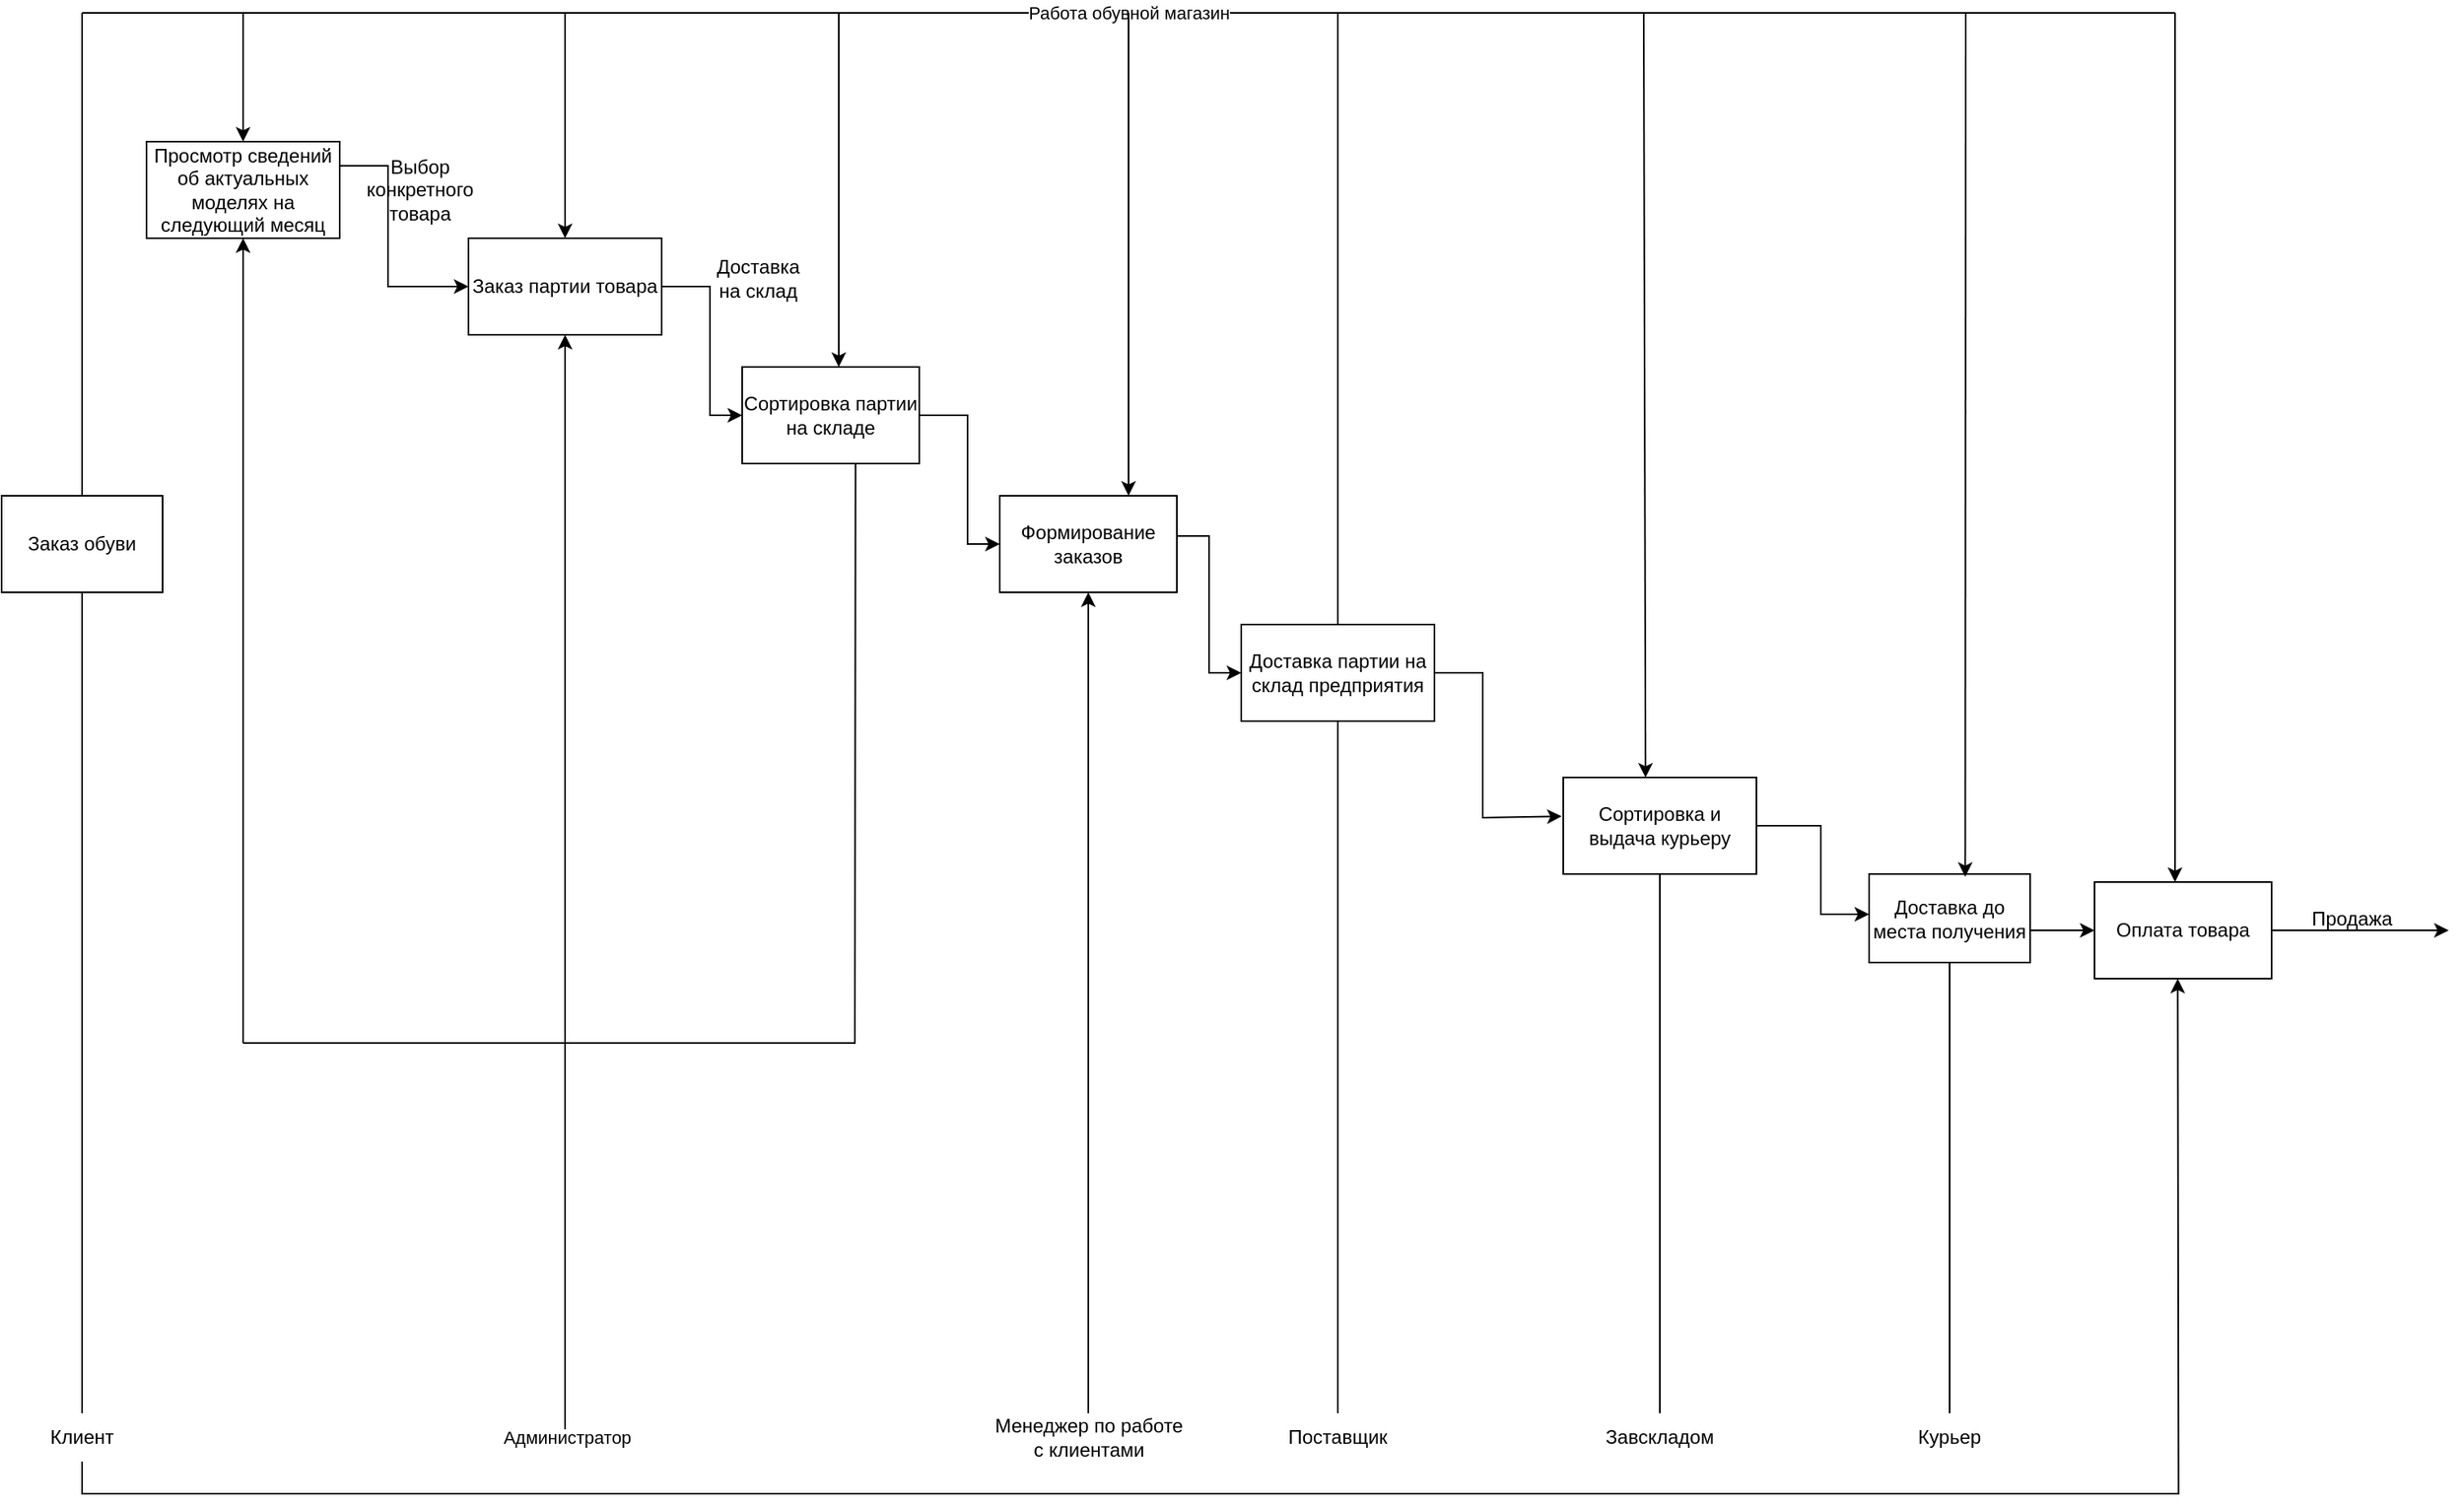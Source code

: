 <mxfile version="20.7.4" type="device"><diagram id="BsWIWSONbh8tXt-DK1ez" name="Страница 1"><mxGraphModel dx="1678" dy="1963" grid="1" gridSize="10" guides="1" tooltips="1" connect="1" arrows="1" fold="1" page="1" pageScale="1" pageWidth="827" pageHeight="1169" math="0" shadow="0"><root><mxCell id="0"/><mxCell id="1" parent="0"/><mxCell id="ggdSdZRnUe9olmg3rdC3-3" value="Работа обувной магазин" style="endArrow=none;html=1;rounded=0;" parent="1" edge="1"><mxGeometry width="50" height="50" relative="1" as="geometry"><mxPoint x="60" y="80" as="sourcePoint"/><mxPoint x="1360" y="80" as="targetPoint"/></mxGeometry></mxCell><mxCell id="ggdSdZRnUe9olmg3rdC3-4" value="" style="endArrow=classic;html=1;rounded=0;" parent="1" edge="1"><mxGeometry width="50" height="50" relative="1" as="geometry"><mxPoint x="160" y="80" as="sourcePoint"/><mxPoint x="160" y="160" as="targetPoint"/></mxGeometry></mxCell><mxCell id="ggdSdZRnUe9olmg3rdC3-5" value="Просмотр сведений об актуальных моделях на следующий месяц" style="rounded=0;whiteSpace=wrap;html=1;" parent="1" vertex="1"><mxGeometry x="100" y="160" width="120" height="60" as="geometry"/></mxCell><mxCell id="ggdSdZRnUe9olmg3rdC3-6" value="" style="endArrow=classic;html=1;rounded=0;exitX=1;exitY=0.25;exitDx=0;exitDy=0;" parent="1" source="ggdSdZRnUe9olmg3rdC3-5" target="ggdSdZRnUe9olmg3rdC3-8" edge="1"><mxGeometry width="50" height="50" relative="1" as="geometry"><mxPoint x="390" y="410" as="sourcePoint"/><mxPoint x="280" y="250" as="targetPoint"/><Array as="points"><mxPoint x="250" y="175"/><mxPoint x="250" y="250"/></Array></mxGeometry></mxCell><mxCell id="ggdSdZRnUe9olmg3rdC3-8" value="Заказ партии товара" style="rounded=0;whiteSpace=wrap;html=1;" parent="1" vertex="1"><mxGeometry x="300" y="220" width="120" height="60" as="geometry"/></mxCell><mxCell id="ggdSdZRnUe9olmg3rdC3-9" value="Выбор конкретного товара" style="text;html=1;strokeColor=none;fillColor=none;align=center;verticalAlign=middle;whiteSpace=wrap;rounded=0;" parent="1" vertex="1"><mxGeometry x="240" y="175" width="60" height="30" as="geometry"/></mxCell><mxCell id="ggdSdZRnUe9olmg3rdC3-10" value="" style="endArrow=classic;html=1;rounded=0;exitX=1;exitY=0.5;exitDx=0;exitDy=0;" parent="1" source="ggdSdZRnUe9olmg3rdC3-8" edge="1"><mxGeometry width="50" height="50" relative="1" as="geometry"><mxPoint x="390" y="400" as="sourcePoint"/><mxPoint x="470" y="330" as="targetPoint"/><Array as="points"><mxPoint x="450" y="250"/><mxPoint x="450" y="330"/></Array></mxGeometry></mxCell><mxCell id="ggdSdZRnUe9olmg3rdC3-11" value="Сортировка партии на складе" style="rounded=0;whiteSpace=wrap;html=1;" parent="1" vertex="1"><mxGeometry x="470" y="300" width="110" height="60" as="geometry"/></mxCell><mxCell id="ggdSdZRnUe9olmg3rdC3-12" value="Доставка на склад" style="text;html=1;strokeColor=none;fillColor=none;align=center;verticalAlign=middle;whiteSpace=wrap;rounded=0;" parent="1" vertex="1"><mxGeometry x="450" y="230" width="60" height="30" as="geometry"/></mxCell><mxCell id="ggdSdZRnUe9olmg3rdC3-13" value="" style="endArrow=classic;html=1;rounded=0;" parent="1" target="ggdSdZRnUe9olmg3rdC3-8" edge="1"><mxGeometry width="50" height="50" relative="1" as="geometry"><mxPoint x="360" y="80" as="sourcePoint"/><mxPoint x="650" y="330" as="targetPoint"/></mxGeometry></mxCell><mxCell id="ggdSdZRnUe9olmg3rdC3-14" value="" style="endArrow=classic;html=1;rounded=0;" parent="1" edge="1"><mxGeometry width="50" height="50" relative="1" as="geometry"><mxPoint x="530" y="80" as="sourcePoint"/><mxPoint x="530" y="300" as="targetPoint"/></mxGeometry></mxCell><mxCell id="ggdSdZRnUe9olmg3rdC3-15" value="" style="endArrow=classic;html=1;rounded=0;exitX=1;exitY=0.5;exitDx=0;exitDy=0;" parent="1" source="ggdSdZRnUe9olmg3rdC3-11" edge="1"><mxGeometry width="50" height="50" relative="1" as="geometry"><mxPoint x="600" y="380" as="sourcePoint"/><mxPoint x="630" y="410" as="targetPoint"/><Array as="points"><mxPoint x="610" y="330"/><mxPoint x="610" y="410"/></Array></mxGeometry></mxCell><mxCell id="ggdSdZRnUe9olmg3rdC3-16" value="Формирование заказов" style="rounded=0;whiteSpace=wrap;html=1;" parent="1" vertex="1"><mxGeometry x="630" y="380" width="110" height="60" as="geometry"/></mxCell><mxCell id="ggdSdZRnUe9olmg3rdC3-17" value="" style="endArrow=classic;html=1;rounded=0;" parent="1" edge="1"><mxGeometry width="50" height="50" relative="1" as="geometry"><mxPoint x="710" y="80" as="sourcePoint"/><mxPoint x="710" y="380" as="targetPoint"/><Array as="points"/></mxGeometry></mxCell><mxCell id="Gt2ndXGjHeUCiMsrN5vn-2" value="" style="endArrow=classic;html=1;rounded=0;exitX=1;exitY=0.417;exitDx=0;exitDy=0;exitPerimeter=0;" parent="1" source="ggdSdZRnUe9olmg3rdC3-16" target="Gt2ndXGjHeUCiMsrN5vn-3" edge="1"><mxGeometry width="50" height="50" relative="1" as="geometry"><mxPoint x="710" y="350" as="sourcePoint"/><mxPoint x="790" y="490" as="targetPoint"/><Array as="points"><mxPoint x="760" y="405"/><mxPoint x="760" y="490"/></Array></mxGeometry></mxCell><mxCell id="Gt2ndXGjHeUCiMsrN5vn-3" value="Доставка партии на склад предприятия" style="rounded=0;whiteSpace=wrap;html=1;" parent="1" vertex="1"><mxGeometry x="780" y="460" width="120" height="60" as="geometry"/></mxCell><mxCell id="Gt2ndXGjHeUCiMsrN5vn-4" value="" style="endArrow=none;html=1;rounded=0;entryX=0.64;entryY=0.992;entryDx=0;entryDy=0;entryPerimeter=0;" parent="1" edge="1" target="ggdSdZRnUe9olmg3rdC3-11"><mxGeometry width="50" height="50" relative="1" as="geometry"><mxPoint x="160" y="720" as="sourcePoint"/><mxPoint x="600" y="720" as="targetPoint"/><Array as="points"><mxPoint x="390" y="720"/><mxPoint x="540" y="720"/></Array></mxGeometry></mxCell><mxCell id="iVWeaNzua4ykmyDhP5e5-4" value="Администратор" style="edgeLabel;html=1;align=center;verticalAlign=middle;resizable=0;points=[];" vertex="1" connectable="0" parent="Gt2ndXGjHeUCiMsrN5vn-4"><mxGeometry x="-0.456" y="-5" relative="1" as="geometry"><mxPoint x="-1" y="240" as="offset"/></mxGeometry></mxCell><mxCell id="Gt2ndXGjHeUCiMsrN5vn-5" value="" style="endArrow=classic;html=1;rounded=0;entryX=0.5;entryY=1;entryDx=0;entryDy=0;" parent="1" target="ggdSdZRnUe9olmg3rdC3-5" edge="1"><mxGeometry width="50" height="50" relative="1" as="geometry"><mxPoint x="160" y="720" as="sourcePoint"/><mxPoint x="760" y="420" as="targetPoint"/></mxGeometry></mxCell><mxCell id="Gt2ndXGjHeUCiMsrN5vn-6" value="" style="endArrow=classic;html=1;rounded=0;entryX=0.5;entryY=1;entryDx=0;entryDy=0;" parent="1" target="ggdSdZRnUe9olmg3rdC3-8" edge="1"><mxGeometry width="50" height="50" relative="1" as="geometry"><mxPoint x="360" y="960" as="sourcePoint"/><mxPoint x="760" y="420" as="targetPoint"/></mxGeometry></mxCell><mxCell id="iVWeaNzua4ykmyDhP5e5-2" value="" style="endArrow=none;html=1;rounded=0;exitX=0.5;exitY=0;exitDx=0;exitDy=0;" edge="1" parent="1" source="iVWeaNzua4ykmyDhP5e5-9" target="iVWeaNzua4ykmyDhP5e5-7"><mxGeometry width="50" height="50" relative="1" as="geometry"><mxPoint x="60" y="720" as="sourcePoint"/><mxPoint x="60" y="400" as="targetPoint"/></mxGeometry></mxCell><mxCell id="iVWeaNzua4ykmyDhP5e5-5" value="" style="endArrow=classic;html=1;rounded=0;entryX=0.5;entryY=1;entryDx=0;entryDy=0;exitX=0.5;exitY=0;exitDx=0;exitDy=0;" edge="1" parent="1" source="iVWeaNzua4ykmyDhP5e5-6" target="ggdSdZRnUe9olmg3rdC3-16"><mxGeometry width="50" height="50" relative="1" as="geometry"><mxPoint x="685" y="720" as="sourcePoint"/><mxPoint x="690" y="620" as="targetPoint"/></mxGeometry></mxCell><mxCell id="iVWeaNzua4ykmyDhP5e5-6" value="Менеджер по работе с клиентами" style="text;html=1;strokeColor=none;fillColor=none;align=center;verticalAlign=middle;whiteSpace=wrap;rounded=0;" vertex="1" parent="1"><mxGeometry x="622.5" y="950" width="125" height="30" as="geometry"/></mxCell><mxCell id="iVWeaNzua4ykmyDhP5e5-7" value="Заказ обуви" style="rounded=0;whiteSpace=wrap;html=1;" vertex="1" parent="1"><mxGeometry x="10" y="380" width="100" height="60" as="geometry"/></mxCell><mxCell id="iVWeaNzua4ykmyDhP5e5-8" value="" style="endArrow=none;html=1;rounded=0;" edge="1" parent="1" target="iVWeaNzua4ykmyDhP5e5-7"><mxGeometry width="50" height="50" relative="1" as="geometry"><mxPoint x="60" y="80" as="sourcePoint"/><mxPoint x="210" y="410" as="targetPoint"/></mxGeometry></mxCell><mxCell id="iVWeaNzua4ykmyDhP5e5-23" style="edgeStyle=orthogonalEdgeStyle;rounded=0;orthogonalLoop=1;jettySize=auto;html=1;exitX=0.5;exitY=1;exitDx=0;exitDy=0;startArrow=none;startFill=0;endArrow=classic;endFill=1;" edge="1" parent="1" source="iVWeaNzua4ykmyDhP5e5-9"><mxGeometry relative="1" as="geometry"><mxPoint x="1361.667" y="680" as="targetPoint"/></mxGeometry></mxCell><mxCell id="iVWeaNzua4ykmyDhP5e5-9" value="Клиент" style="text;html=1;strokeColor=none;fillColor=none;align=center;verticalAlign=middle;whiteSpace=wrap;rounded=0;" vertex="1" parent="1"><mxGeometry x="30" y="950" width="60" height="30" as="geometry"/></mxCell><mxCell id="iVWeaNzua4ykmyDhP5e5-10" value="" style="endArrow=none;html=1;rounded=0;entryX=0.5;entryY=1;entryDx=0;entryDy=0;exitX=0.5;exitY=0;exitDx=0;exitDy=0;" edge="1" parent="1" source="iVWeaNzua4ykmyDhP5e5-11" target="Gt2ndXGjHeUCiMsrN5vn-3"><mxGeometry width="50" height="50" relative="1" as="geometry"><mxPoint x="840" y="710" as="sourcePoint"/><mxPoint x="690" y="460" as="targetPoint"/></mxGeometry></mxCell><mxCell id="iVWeaNzua4ykmyDhP5e5-11" value="Поставщик" style="text;html=1;strokeColor=none;fillColor=none;align=center;verticalAlign=middle;whiteSpace=wrap;rounded=0;" vertex="1" parent="1"><mxGeometry x="810" y="950" width="60" height="30" as="geometry"/></mxCell><mxCell id="iVWeaNzua4ykmyDhP5e5-12" value="" style="endArrow=none;html=1;rounded=0;exitX=0.5;exitY=0;exitDx=0;exitDy=0;" edge="1" parent="1" source="Gt2ndXGjHeUCiMsrN5vn-3"><mxGeometry width="50" height="50" relative="1" as="geometry"><mxPoint x="640" y="510" as="sourcePoint"/><mxPoint x="840" y="80" as="targetPoint"/></mxGeometry></mxCell><mxCell id="iVWeaNzua4ykmyDhP5e5-13" value="" style="endArrow=none;html=1;rounded=0;exitX=0.5;exitY=0;exitDx=0;exitDy=0;" edge="1" parent="1" source="iVWeaNzua4ykmyDhP5e5-16" target="iVWeaNzua4ykmyDhP5e5-15"><mxGeometry width="50" height="50" relative="1" as="geometry"><mxPoint x="1040" y="720" as="sourcePoint"/><mxPoint x="1000" y="690" as="targetPoint"/></mxGeometry></mxCell><mxCell id="iVWeaNzua4ykmyDhP5e5-14" value="" style="endArrow=classic;html=1;rounded=0;exitX=1;exitY=0.5;exitDx=0;exitDy=0;entryX=-0.008;entryY=0.403;entryDx=0;entryDy=0;entryPerimeter=0;" edge="1" parent="1" source="Gt2ndXGjHeUCiMsrN5vn-3" target="iVWeaNzua4ykmyDhP5e5-15"><mxGeometry width="50" height="50" relative="1" as="geometry"><mxPoint x="1030" y="370" as="sourcePoint"/><mxPoint x="980" y="600" as="targetPoint"/><Array as="points"><mxPoint x="930" y="490"/><mxPoint x="930" y="580"/></Array></mxGeometry></mxCell><mxCell id="iVWeaNzua4ykmyDhP5e5-15" value="Сортировка и выдача курьеру" style="rounded=0;whiteSpace=wrap;html=1;" vertex="1" parent="1"><mxGeometry x="980" y="555" width="120" height="60" as="geometry"/></mxCell><mxCell id="iVWeaNzua4ykmyDhP5e5-16" value="Завскладом" style="text;html=1;strokeColor=none;fillColor=none;align=center;verticalAlign=middle;whiteSpace=wrap;rounded=0;" vertex="1" parent="1"><mxGeometry x="1010" y="950" width="60" height="30" as="geometry"/></mxCell><mxCell id="iVWeaNzua4ykmyDhP5e5-17" value="" style="endArrow=classic;html=1;rounded=0;exitX=1;exitY=0.5;exitDx=0;exitDy=0;" edge="1" parent="1" source="iVWeaNzua4ykmyDhP5e5-15"><mxGeometry width="50" height="50" relative="1" as="geometry"><mxPoint x="850" y="400" as="sourcePoint"/><mxPoint x="1170" y="640" as="targetPoint"/><Array as="points"><mxPoint x="1140" y="585"/><mxPoint x="1140" y="640"/></Array></mxGeometry></mxCell><mxCell id="iVWeaNzua4ykmyDhP5e5-18" value="Доставка до места получения" style="rounded=0;whiteSpace=wrap;html=1;" vertex="1" parent="1"><mxGeometry x="1170" y="615" width="100" height="55" as="geometry"/></mxCell><mxCell id="iVWeaNzua4ykmyDhP5e5-19" value="" style="endArrow=none;html=1;rounded=0;exitX=0.5;exitY=1;exitDx=0;exitDy=0;" edge="1" parent="1" source="iVWeaNzua4ykmyDhP5e5-18"><mxGeometry width="50" height="50" relative="1" as="geometry"><mxPoint x="1090" y="400" as="sourcePoint"/><mxPoint x="1220" y="950" as="targetPoint"/></mxGeometry></mxCell><mxCell id="iVWeaNzua4ykmyDhP5e5-20" value="Курьер" style="text;html=1;strokeColor=none;fillColor=none;align=center;verticalAlign=middle;whiteSpace=wrap;rounded=0;" vertex="1" parent="1"><mxGeometry x="1190" y="950" width="60" height="30" as="geometry"/></mxCell><mxCell id="iVWeaNzua4ykmyDhP5e5-21" value="" style="endArrow=classic;html=1;rounded=0;entryX=0.597;entryY=0.032;entryDx=0;entryDy=0;entryPerimeter=0;" edge="1" parent="1" target="iVWeaNzua4ykmyDhP5e5-18"><mxGeometry width="50" height="50" relative="1" as="geometry"><mxPoint x="1230" y="80" as="sourcePoint"/><mxPoint x="1230" y="610" as="targetPoint"/></mxGeometry></mxCell><mxCell id="iVWeaNzua4ykmyDhP5e5-22" value="" style="endArrow=classic;html=1;rounded=0;entryX=0.426;entryY=0.001;entryDx=0;entryDy=0;entryPerimeter=0;" edge="1" parent="1" target="iVWeaNzua4ykmyDhP5e5-15"><mxGeometry width="50" height="50" relative="1" as="geometry"><mxPoint x="1030" y="80" as="sourcePoint"/><mxPoint x="1030" y="550" as="targetPoint"/></mxGeometry></mxCell><mxCell id="iVWeaNzua4ykmyDhP5e5-24" value="Оплата товара" style="rounded=0;whiteSpace=wrap;html=1;" vertex="1" parent="1"><mxGeometry x="1310" y="620" width="110" height="60" as="geometry"/></mxCell><mxCell id="iVWeaNzua4ykmyDhP5e5-25" value="" style="endArrow=classic;html=1;rounded=0;entryX=0;entryY=0.5;entryDx=0;entryDy=0;" edge="1" parent="1" target="iVWeaNzua4ykmyDhP5e5-24"><mxGeometry width="50" height="50" relative="1" as="geometry"><mxPoint x="1270" y="650" as="sourcePoint"/><mxPoint x="1020" y="800" as="targetPoint"/></mxGeometry></mxCell><mxCell id="iVWeaNzua4ykmyDhP5e5-26" value="" style="endArrow=classic;html=1;rounded=0;" edge="1" parent="1"><mxGeometry width="50" height="50" relative="1" as="geometry"><mxPoint x="1360" y="80" as="sourcePoint"/><mxPoint x="1360" y="620" as="targetPoint"/></mxGeometry></mxCell><mxCell id="iVWeaNzua4ykmyDhP5e5-27" value="" style="endArrow=classic;html=1;rounded=0;exitX=1;exitY=0.5;exitDx=0;exitDy=0;" edge="1" parent="1" source="iVWeaNzua4ykmyDhP5e5-24"><mxGeometry width="50" height="50" relative="1" as="geometry"><mxPoint x="1200" y="420" as="sourcePoint"/><mxPoint x="1530" y="650" as="targetPoint"/></mxGeometry></mxCell><mxCell id="iVWeaNzua4ykmyDhP5e5-29" value="Продажа" style="text;html=1;strokeColor=none;fillColor=none;align=center;verticalAlign=middle;whiteSpace=wrap;rounded=0;" vertex="1" parent="1"><mxGeometry x="1440" y="627.5" width="60" height="30" as="geometry"/></mxCell></root></mxGraphModel></diagram></mxfile>